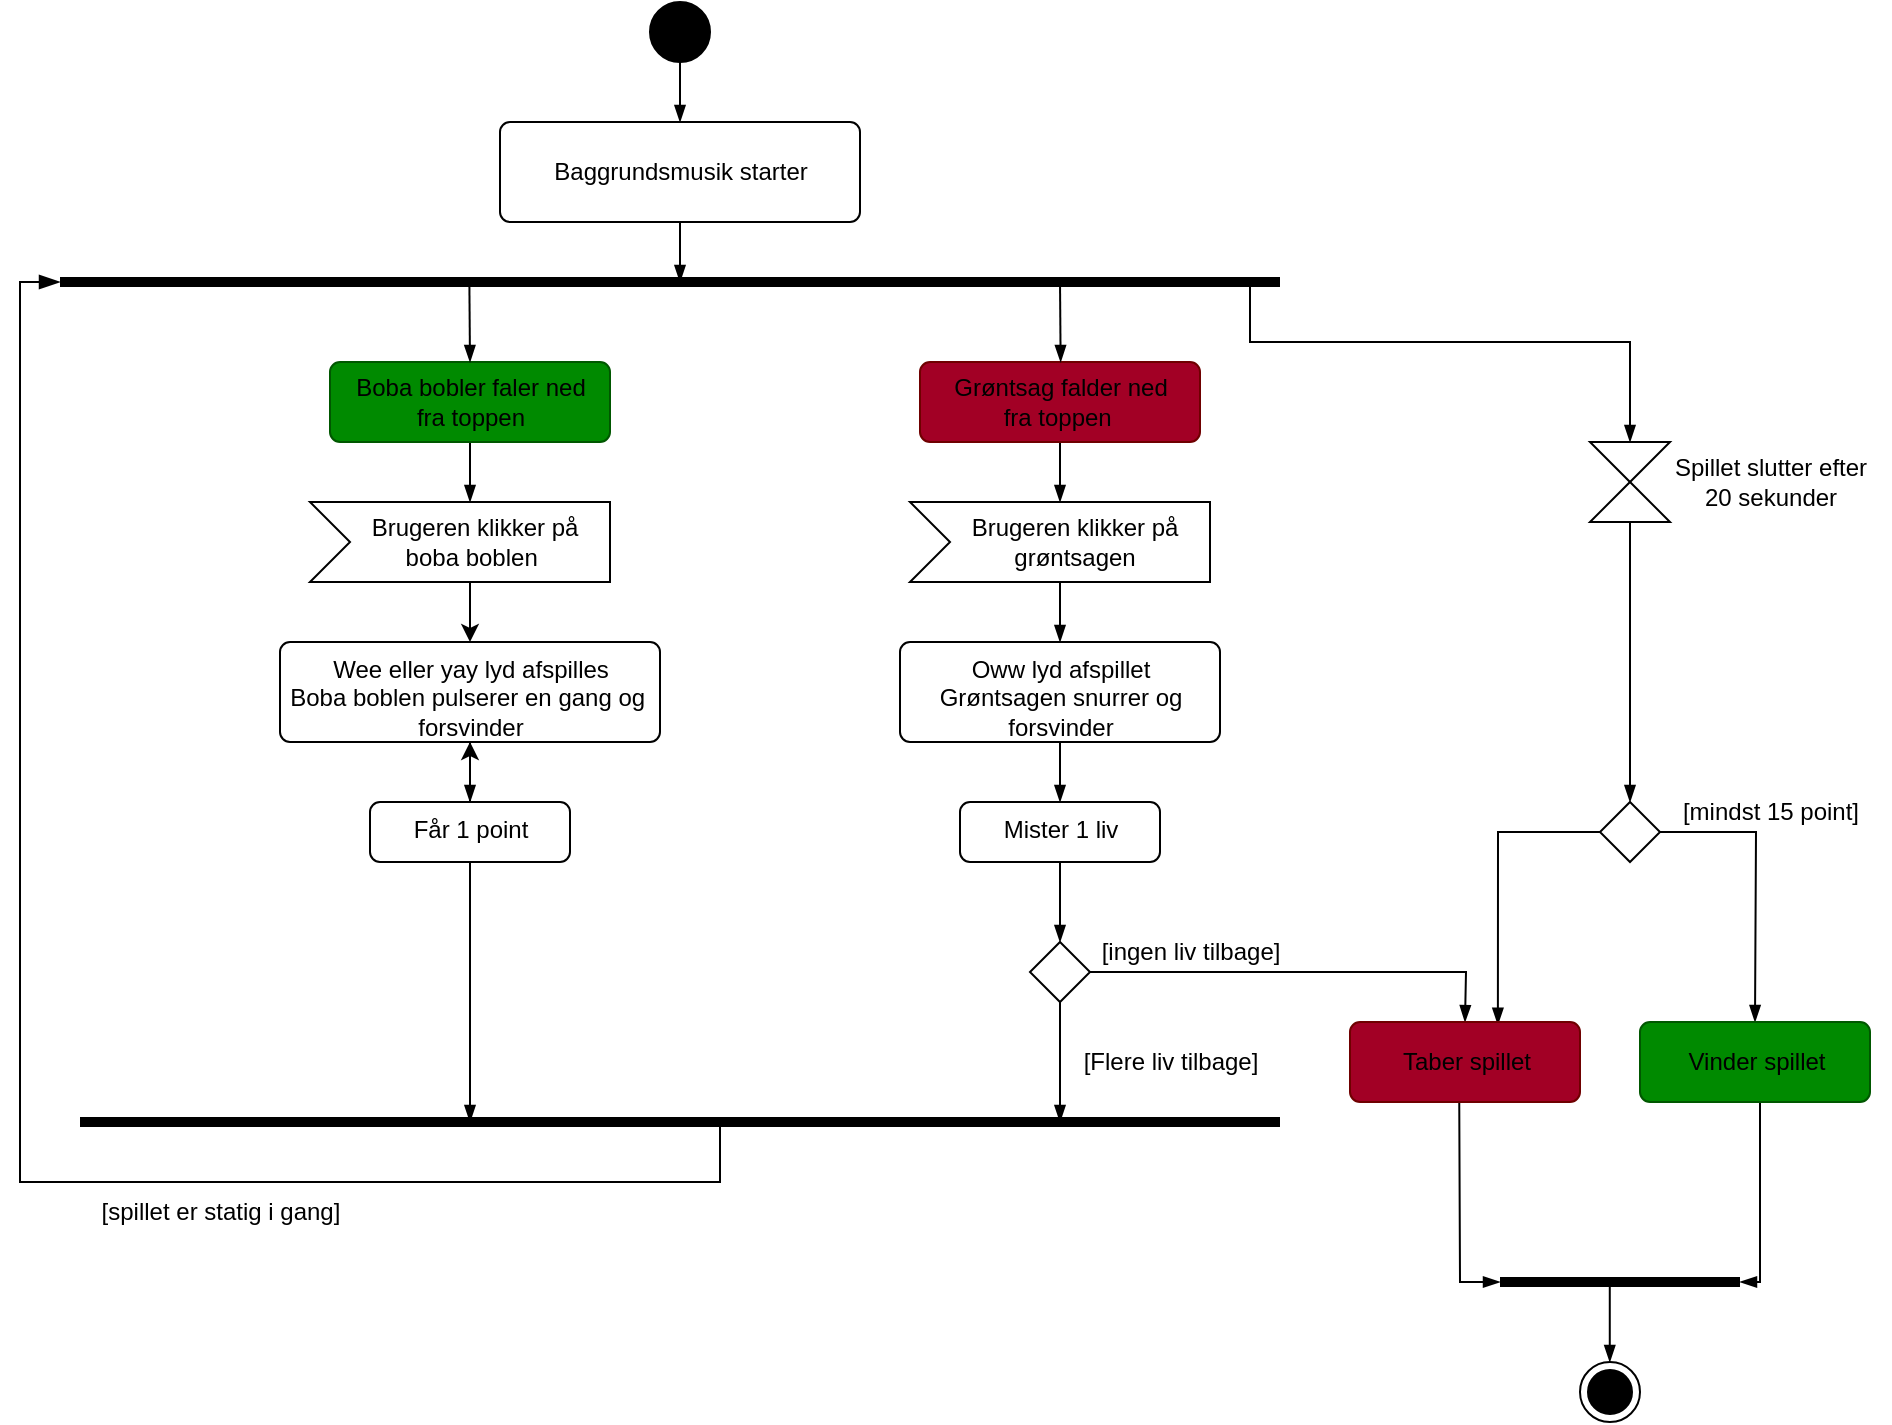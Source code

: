 <mxfile>
    <diagram id="lqpW6N7i-BNdwJ2Sg-Gy" name="Page-1">
        <mxGraphModel dx="1415" dy="286" grid="1" gridSize="10" guides="1" tooltips="1" connect="1" arrows="1" fold="1" page="1" pageScale="1" pageWidth="1169" pageHeight="827" background="#FFFFFF" math="0" shadow="0">
            <root>
                <mxCell id="0"/>
                <mxCell id="1" parent="0"/>
                <mxCell id="27" style="edgeStyle=none;html=1;fontSize=12;fontColor=#000000;endArrow=blockThin;endFill=1;strokeColor=#000000;" parent="1" source="2" target="3" edge="1">
                    <mxGeometry relative="1" as="geometry"/>
                </mxCell>
                <mxCell id="2" value="" style="ellipse;fillColor=strokeColor;strokeColor=#000000;" parent="1" vertex="1">
                    <mxGeometry x="285" y="40" width="30" height="30" as="geometry"/>
                </mxCell>
                <mxCell id="28" style="edgeStyle=none;html=1;fontSize=12;fontColor=#000000;endArrow=blockThin;endFill=1;strokeColor=#000000;" parent="1" source="3" edge="1">
                    <mxGeometry relative="1" as="geometry">
                        <mxPoint x="300" y="180" as="targetPoint"/>
                    </mxGeometry>
                </mxCell>
                <mxCell id="3" value="Baggrundsmusik starter&lt;br&gt;" style="html=1;align=center;verticalAlign=middle;rounded=1;absoluteArcSize=1;arcSize=10;dashed=0;strokeColor=#000000;fillColor=none;fontColor=#000000;" parent="1" vertex="1">
                    <mxGeometry x="210" y="100" width="180" height="50" as="geometry"/>
                </mxCell>
                <mxCell id="4" value="" style="endArrow=none;startArrow=none;endFill=0;startFill=0;endSize=8;html=1;verticalAlign=bottom;labelBackgroundColor=none;strokeWidth=5;strokeColor=#000000;" parent="1" edge="1">
                    <mxGeometry width="160" relative="1" as="geometry">
                        <mxPoint x="-10" y="180" as="sourcePoint"/>
                        <mxPoint x="600" y="180" as="targetPoint"/>
                    </mxGeometry>
                </mxCell>
                <mxCell id="37" style="edgeStyle=none;rounded=0;html=1;fontSize=12;fontColor=#000000;endArrow=blockThin;endFill=1;strokeColor=#000000;" parent="1" source="5" target="8" edge="1">
                    <mxGeometry relative="1" as="geometry"/>
                </mxCell>
                <mxCell id="5" value="Grøntsag falder ned&lt;br&gt;fra toppen&amp;nbsp;" style="html=1;align=center;verticalAlign=middle;rounded=1;absoluteArcSize=1;arcSize=10;dashed=0;fillColor=#a20025;fontColor=#000000;strokeColor=#6F0000;" parent="1" vertex="1">
                    <mxGeometry x="420" y="220" width="140" height="40" as="geometry"/>
                </mxCell>
                <mxCell id="29" style="edgeStyle=none;html=1;entryX=0.5;entryY=0;entryDx=0;entryDy=0;fontSize=12;fontColor=#000000;endArrow=blockThin;endFill=1;strokeColor=#000000;" parent="1" source="6" edge="1">
                    <mxGeometry relative="1" as="geometry">
                        <mxPoint x="195" y="290" as="targetPoint"/>
                    </mxGeometry>
                </mxCell>
                <mxCell id="6" value="Boba bobler faler ned&lt;br&gt;fra toppen" style="html=1;align=center;verticalAlign=middle;rounded=1;absoluteArcSize=1;arcSize=10;dashed=0;fillColor=#008a00;fontColor=#000000;strokeColor=#005700;" parent="1" vertex="1">
                    <mxGeometry x="125" y="220" width="140" height="40" as="geometry"/>
                </mxCell>
                <mxCell id="38" style="edgeStyle=none;rounded=0;html=1;fontSize=12;fontColor=#000000;endArrow=blockThin;endFill=1;strokeColor=#000000;" parent="1" source="8" target="14" edge="1">
                    <mxGeometry relative="1" as="geometry"/>
                </mxCell>
                <mxCell id="8" value="&lt;font style=&quot;font-size: 12px;&quot;&gt;Brugeren klikker på&lt;br&gt;grøntsagen&lt;br&gt;&lt;/font&gt;" style="html=1;shape=mxgraph.infographic.ribbonSimple;notch1=20;notch2=0;align=center;verticalAlign=middle;fontSize=12;fontStyle=0;fillColor=none;flipH=0;spacingRight=0;spacingLeft=14;fontColor=#000000;strokeColor=#000000;" parent="1" vertex="1">
                    <mxGeometry x="415" y="290" width="150" height="40" as="geometry"/>
                </mxCell>
                <mxCell id="40" style="edgeStyle=none;rounded=0;html=1;entryX=0.5;entryY=0;entryDx=0;entryDy=0;fontSize=12;fontColor=#000000;endArrow=blockThin;endFill=1;strokeColor=#000000;" parent="1" source="10" target="21" edge="1">
                    <mxGeometry relative="1" as="geometry"/>
                </mxCell>
                <mxCell id="10" value="Mister 1 liv" style="html=1;align=center;verticalAlign=top;rounded=1;absoluteArcSize=1;arcSize=10;dashed=0;fontColor=#000000;strokeColor=#000000;fillColor=none;" parent="1" vertex="1">
                    <mxGeometry x="440" y="440" width="100" height="30" as="geometry"/>
                </mxCell>
                <mxCell id="32" style="edgeStyle=none;rounded=0;html=1;fontSize=12;fontColor=#000000;endArrow=blockThin;endFill=1;strokeColor=#000000;" parent="1" source="12" target="15" edge="1">
                    <mxGeometry relative="1" as="geometry"/>
                </mxCell>
                <mxCell id="12" value="Wee eller yay lyd afspilles&lt;br&gt;Boba boblen pulserer en gang og&amp;nbsp;&lt;br&gt;forsvinder" style="html=1;align=center;verticalAlign=top;rounded=1;absoluteArcSize=1;arcSize=10;dashed=0;fontColor=#000000;strokeColor=#000000;fillColor=none;" parent="1" vertex="1">
                    <mxGeometry x="100" y="360" width="190" height="50" as="geometry"/>
                </mxCell>
                <mxCell id="39" style="edgeStyle=none;rounded=0;html=1;fontSize=12;fontColor=#000000;endArrow=blockThin;endFill=1;strokeColor=#000000;" parent="1" source="14" target="10" edge="1">
                    <mxGeometry relative="1" as="geometry"/>
                </mxCell>
                <mxCell id="14" value="Oww lyd afspillet&lt;br&gt;Grøntsagen snurrer og&lt;br&gt;forsvinder" style="html=1;align=center;verticalAlign=top;rounded=1;absoluteArcSize=1;arcSize=10;dashed=0;fontColor=#000000;strokeColor=#000000;fillColor=none;" parent="1" vertex="1">
                    <mxGeometry x="410" y="360" width="160" height="50" as="geometry"/>
                </mxCell>
                <mxCell id="34" style="edgeStyle=none;rounded=0;html=1;fontSize=12;fontColor=#000000;endArrow=blockThin;endFill=1;strokeColor=#000000;" parent="1" source="15" edge="1">
                    <mxGeometry relative="1" as="geometry">
                        <mxPoint x="195" y="600" as="targetPoint"/>
                    </mxGeometry>
                </mxCell>
                <mxCell id="72" style="edgeStyle=none;html=1;" edge="1" parent="1" source="15" target="12">
                    <mxGeometry relative="1" as="geometry"/>
                </mxCell>
                <mxCell id="15" value="Får 1 point" style="html=1;align=center;verticalAlign=top;rounded=1;absoluteArcSize=1;arcSize=10;dashed=0;fontColor=#000000;strokeColor=#000000;fillColor=none;" parent="1" vertex="1">
                    <mxGeometry x="145" y="440" width="100" height="30" as="geometry"/>
                </mxCell>
                <mxCell id="18" value="" style="endArrow=none;startArrow=none;endFill=0;startFill=0;endSize=8;html=1;verticalAlign=bottom;labelBackgroundColor=none;strokeWidth=5;strokeColor=#000000;" parent="1" edge="1">
                    <mxGeometry width="160" relative="1" as="geometry">
                        <mxPoint y="600" as="sourcePoint"/>
                        <mxPoint x="600" y="600" as="targetPoint"/>
                    </mxGeometry>
                </mxCell>
                <mxCell id="43" style="edgeStyle=none;rounded=0;html=1;entryX=0.5;entryY=0;entryDx=0;entryDy=0;fontSize=12;fontColor=#000000;endArrow=blockThin;endFill=1;strokeColor=#000000;" parent="1" source="19" target="22" edge="1">
                    <mxGeometry relative="1" as="geometry"/>
                </mxCell>
                <mxCell id="19" value="" style="shape=collate;whiteSpace=wrap;html=1;fontSize=12;fontColor=#000000;strokeColor=#000000;fillColor=none;" parent="1" vertex="1">
                    <mxGeometry x="755" y="260" width="40" height="40" as="geometry"/>
                </mxCell>
                <mxCell id="41" style="edgeStyle=none;rounded=0;html=1;fontSize=12;fontColor=#000000;endArrow=blockThin;endFill=1;strokeColor=#000000;" parent="1" source="21" edge="1">
                    <mxGeometry relative="1" as="geometry">
                        <mxPoint x="490" y="600" as="targetPoint"/>
                    </mxGeometry>
                </mxCell>
                <mxCell id="42" style="edgeStyle=none;rounded=0;html=1;entryX=0.5;entryY=0;entryDx=0;entryDy=0;fontSize=12;fontColor=#000000;endArrow=blockThin;endFill=1;strokeColor=#000000;" parent="1" source="21" target="24" edge="1">
                    <mxGeometry relative="1" as="geometry">
                        <Array as="points">
                            <mxPoint x="693" y="525"/>
                        </Array>
                    </mxGeometry>
                </mxCell>
                <mxCell id="21" value="" style="rhombus;fontSize=12;fontColor=#000000;strokeColor=#000000;fillColor=none;" parent="1" vertex="1">
                    <mxGeometry x="475" y="510" width="30" height="30" as="geometry"/>
                </mxCell>
                <mxCell id="44" style="edgeStyle=none;rounded=0;html=1;entryX=0.643;entryY=0.033;entryDx=0;entryDy=0;entryPerimeter=0;fontSize=12;fontColor=#000000;endArrow=blockThin;endFill=1;strokeColor=#000000;" parent="1" source="22" target="24" edge="1">
                    <mxGeometry relative="1" as="geometry">
                        <Array as="points">
                            <mxPoint x="709" y="455"/>
                        </Array>
                    </mxGeometry>
                </mxCell>
                <mxCell id="45" style="edgeStyle=none;rounded=0;html=1;entryX=0.5;entryY=0;entryDx=0;entryDy=0;fontSize=12;fontColor=#000000;endArrow=blockThin;endFill=1;strokeColor=#000000;" parent="1" source="22" target="25" edge="1">
                    <mxGeometry relative="1" as="geometry">
                        <Array as="points">
                            <mxPoint x="838" y="455"/>
                        </Array>
                    </mxGeometry>
                </mxCell>
                <mxCell id="22" value="" style="rhombus;fontSize=12;fontColor=#000000;strokeColor=#000000;fillColor=none;" parent="1" vertex="1">
                    <mxGeometry x="760" y="440" width="30" height="30" as="geometry"/>
                </mxCell>
                <mxCell id="50" style="edgeStyle=none;rounded=0;html=1;fontSize=12;fontColor=#000000;endArrow=blockThin;endFill=1;strokeColor=#000000;exitX=0.475;exitY=0.987;exitDx=0;exitDy=0;exitPerimeter=0;" parent="1" source="24" edge="1">
                    <mxGeometry relative="1" as="geometry">
                        <mxPoint x="710" y="680" as="targetPoint"/>
                        <Array as="points">
                            <mxPoint x="690" y="680"/>
                        </Array>
                    </mxGeometry>
                </mxCell>
                <mxCell id="24" value="Taber spillet" style="html=1;align=center;verticalAlign=middle;rounded=1;absoluteArcSize=1;arcSize=10;dashed=0;strokeColor=#6F0000;fillColor=#a20025;fontColor=#000000;" parent="1" vertex="1">
                    <mxGeometry x="635" y="550" width="115" height="40" as="geometry"/>
                </mxCell>
                <mxCell id="49" style="edgeStyle=none;rounded=0;html=1;fontSize=12;fontColor=#000000;endArrow=blockThin;endFill=1;strokeColor=#000000;" parent="1" edge="1">
                    <mxGeometry relative="1" as="geometry">
                        <mxPoint x="840" y="590" as="sourcePoint"/>
                        <mxPoint x="830" y="680" as="targetPoint"/>
                        <Array as="points">
                            <mxPoint x="840" y="680"/>
                        </Array>
                    </mxGeometry>
                </mxCell>
                <mxCell id="25" value="Vinder spillet" style="html=1;align=center;verticalAlign=middle;rounded=1;absoluteArcSize=1;arcSize=10;dashed=0;strokeColor=#005700;fillColor=#008a00;fontColor=#000000;" parent="1" vertex="1">
                    <mxGeometry x="780" y="550" width="115" height="40" as="geometry"/>
                </mxCell>
                <mxCell id="26" value="" style="ellipse;html=1;shape=endState;fillColor=strokeColor;fontSize=12;fontColor=#000000;strokeColor=#000000;" parent="1" vertex="1">
                    <mxGeometry x="750" y="720" width="30" height="30" as="geometry"/>
                </mxCell>
                <mxCell id="53" value="[ingen liv tilbage]" style="text;html=1;align=center;verticalAlign=middle;resizable=0;points=[];autosize=1;strokeColor=none;fillColor=none;fontSize=12;fontColor=#000000;" parent="1" vertex="1">
                    <mxGeometry x="500" y="500" width="110" height="30" as="geometry"/>
                </mxCell>
                <mxCell id="54" value="[mindst 15 point]" style="text;html=1;align=center;verticalAlign=middle;resizable=0;points=[];autosize=1;strokeColor=none;fillColor=none;fontSize=12;fontColor=#000000;" parent="1" vertex="1">
                    <mxGeometry x="790" y="430" width="110" height="30" as="geometry"/>
                </mxCell>
                <mxCell id="55" value="Spillet slutter efter &lt;br&gt;20 sekunder" style="text;html=1;align=center;verticalAlign=middle;resizable=0;points=[];autosize=1;strokeColor=none;fillColor=none;fontSize=12;fontColor=#000000;" parent="1" vertex="1">
                    <mxGeometry x="785" y="260" width="120" height="40" as="geometry"/>
                </mxCell>
                <mxCell id="56" value="[Flere liv tilbage]" style="text;html=1;align=center;verticalAlign=middle;resizable=0;points=[];autosize=1;strokeColor=none;fillColor=none;fontSize=12;fontColor=#000000;" parent="1" vertex="1">
                    <mxGeometry x="490" y="555" width="110" height="30" as="geometry"/>
                </mxCell>
                <mxCell id="59" value="[spillet er statig i gang]" style="text;html=1;align=center;verticalAlign=middle;resizable=0;points=[];autosize=1;strokeColor=none;fillColor=none;fontSize=12;fontColor=#000000;" parent="1" vertex="1">
                    <mxGeometry y="630" width="140" height="30" as="geometry"/>
                </mxCell>
                <mxCell id="61" value="" style="endArrow=blockThin;startArrow=none;endFill=1;startFill=0;endSize=8;html=1;verticalAlign=bottom;labelBackgroundColor=none;strokeWidth=1;rounded=0;fontSize=12;fontColor=#000000;strokeColor=#000000;" parent="1" edge="1">
                    <mxGeometry width="160" relative="1" as="geometry">
                        <mxPoint x="320" y="600" as="sourcePoint"/>
                        <mxPoint x="-10" y="180" as="targetPoint"/>
                        <Array as="points">
                            <mxPoint x="320" y="630"/>
                            <mxPoint x="-30" y="630"/>
                            <mxPoint x="-30" y="180"/>
                        </Array>
                    </mxGeometry>
                </mxCell>
                <mxCell id="62" style="edgeStyle=none;html=1;fontSize=12;fontColor=#000000;endArrow=blockThin;endFill=1;strokeColor=#000000;entryX=0.5;entryY=0;entryDx=0;entryDy=0;" parent="1" target="6" edge="1">
                    <mxGeometry relative="1" as="geometry">
                        <mxPoint x="194.68" y="210" as="targetPoint"/>
                        <mxPoint x="194.68" y="180" as="sourcePoint"/>
                    </mxGeometry>
                </mxCell>
                <mxCell id="63" style="edgeStyle=none;html=1;fontSize=12;fontColor=#000000;endArrow=blockThin;endFill=1;strokeColor=#000000;entryX=0.5;entryY=0;entryDx=0;entryDy=0;" parent="1" edge="1">
                    <mxGeometry relative="1" as="geometry">
                        <mxPoint x="490.32" y="220" as="targetPoint"/>
                        <mxPoint x="490.0" y="180" as="sourcePoint"/>
                    </mxGeometry>
                </mxCell>
                <mxCell id="65" style="edgeStyle=none;html=1;fontSize=12;fontColor=#000000;endArrow=blockThin;endFill=1;strokeColor=#000000;entryX=0.5;entryY=0;entryDx=0;entryDy=0;rounded=0;" parent="1" target="19" edge="1">
                    <mxGeometry relative="1" as="geometry">
                        <mxPoint x="585.32" y="220" as="targetPoint"/>
                        <mxPoint x="585.0" y="180" as="sourcePoint"/>
                        <Array as="points">
                            <mxPoint x="585" y="210"/>
                            <mxPoint x="775" y="210"/>
                        </Array>
                    </mxGeometry>
                </mxCell>
                <mxCell id="71" style="edgeStyle=none;html=1;entryX=0.5;entryY=0;entryDx=0;entryDy=0;strokeColor=#000000;" parent="1" target="12" edge="1">
                    <mxGeometry relative="1" as="geometry">
                        <mxPoint x="195" y="330" as="sourcePoint"/>
                    </mxGeometry>
                </mxCell>
                <mxCell id="70" value="&lt;font style=&quot;font-size: 12px;&quot;&gt;Brugeren klikker på&lt;br&gt;boba boblen&amp;nbsp;&lt;/font&gt;" style="html=1;shape=mxgraph.infographic.ribbonSimple;notch1=20;notch2=0;align=center;verticalAlign=middle;fontSize=12;fontStyle=0;fillColor=none;flipH=0;spacingRight=0;spacingLeft=14;fontColor=#000000;strokeColor=#000000;" parent="1" vertex="1">
                    <mxGeometry x="115" y="290" width="150" height="40" as="geometry"/>
                </mxCell>
                <mxCell id="73" value="" style="endArrow=none;startArrow=none;endFill=0;startFill=0;endSize=8;html=1;verticalAlign=bottom;labelBackgroundColor=none;strokeWidth=5;strokeColor=#000000;" edge="1" parent="1">
                    <mxGeometry width="160" relative="1" as="geometry">
                        <mxPoint x="710" y="680" as="sourcePoint"/>
                        <mxPoint x="830" y="680" as="targetPoint"/>
                        <Array as="points">
                            <mxPoint x="760" y="680"/>
                        </Array>
                    </mxGeometry>
                </mxCell>
                <mxCell id="74" style="edgeStyle=none;rounded=0;html=1;fontSize=12;fontColor=#000000;endArrow=blockThin;endFill=1;strokeColor=#000000;" edge="1" parent="1">
                    <mxGeometry relative="1" as="geometry">
                        <mxPoint x="764.89" y="680" as="sourcePoint"/>
                        <mxPoint x="764.89" y="720" as="targetPoint"/>
                        <Array as="points">
                            <mxPoint x="764.89" y="710"/>
                        </Array>
                    </mxGeometry>
                </mxCell>
            </root>
        </mxGraphModel>
    </diagram>
</mxfile>